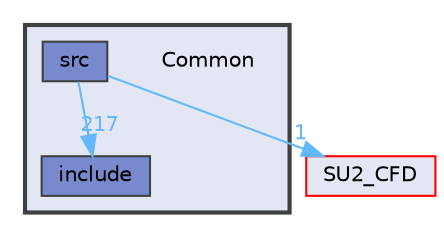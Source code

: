 digraph "Common"
{
 // LATEX_PDF_SIZE
  bgcolor="transparent";
  edge [fontname=Helvetica,fontsize=10,labelfontname=Helvetica,labelfontsize=10];
  node [fontname=Helvetica,fontsize=10,shape=box,height=0.2,width=0.4];
  compound=true
  subgraph clusterdir_4ab6b4cc6a7edbff49100e9123df213f {
    graph [ bgcolor="#e3e7f4", pencolor="grey25", label="", fontname=Helvetica,fontsize=10 style="filled,bold", URL="dir_4ab6b4cc6a7edbff49100e9123df213f.html",tooltip=""]
    dir_4ab6b4cc6a7edbff49100e9123df213f [shape=plaintext, label="Common"];
  dir_92cb2900980f09bf257878861626e98f [label="include", fillcolor="#788acd", color="grey25", style="filled", URL="dir_92cb2900980f09bf257878861626e98f.html",tooltip=""];
  dir_3752367cbca4c9b58dde90984de9bccc [label="src", fillcolor="#788acd", color="grey25", style="filled", URL="dir_3752367cbca4c9b58dde90984de9bccc.html",tooltip=""];
  }
  dir_6f9fd837e39f246a8f0c94f670ad0309 [label="SU2_CFD", fillcolor="#e3e7f4", color="red", style="filled", URL="dir_6f9fd837e39f246a8f0c94f670ad0309.html",tooltip=""];
  dir_3752367cbca4c9b58dde90984de9bccc->dir_6f9fd837e39f246a8f0c94f670ad0309 [headlabel="1", labeldistance=1.5 headhref="dir_000083_000089.html" href="dir_000083_000089.html" color="steelblue1" fontcolor="steelblue1"];
  dir_3752367cbca4c9b58dde90984de9bccc->dir_92cb2900980f09bf257878861626e98f [headlabel="217", labeldistance=1.5 headhref="dir_000083_000046.html" href="dir_000083_000046.html" color="steelblue1" fontcolor="steelblue1"];
}
